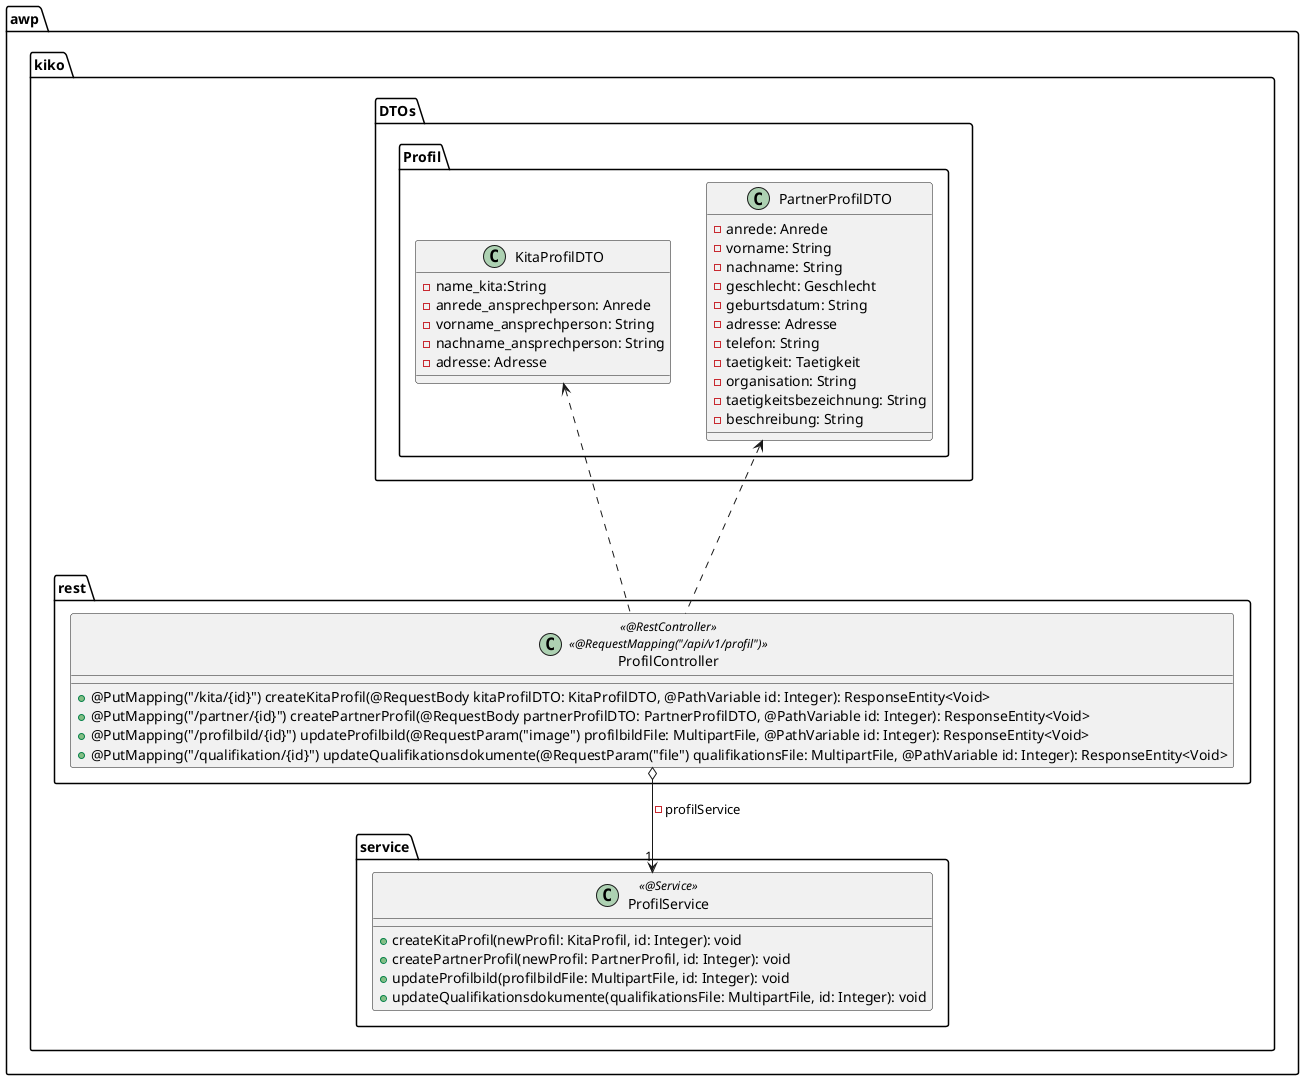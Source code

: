 @startuml ProfilController
package awp.kiko.rest {
    class ProfilController <<@RestController>> <<@RequestMapping("/api/v1/profil")>> {
        + @PutMapping("/kita/{id}") createKitaProfil(@RequestBody kitaProfilDTO: KitaProfilDTO, @PathVariable id: Integer): ResponseEntity<Void>
        + @PutMapping("/partner/{id}") createPartnerProfil(@RequestBody partnerProfilDTO: PartnerProfilDTO, @PathVariable id: Integer): ResponseEntity<Void>
        + @PutMapping("/profilbild/{id}") updateProfilbild(@RequestParam("image") profilbildFile: MultipartFile, @PathVariable id: Integer): ResponseEntity<Void>
        + @PutMapping("/qualifikation/{id}") updateQualifikationsdokumente(@RequestParam("file") qualifikationsFile: MultipartFile, @PathVariable id: Integer): ResponseEntity<Void>
    }
}

package awp.kiko.DTOs.Profil{
    class KitaProfilDTO {
        - name_kita:String
        - anrede_ansprechperson: Anrede
        - vorname_ansprechperson: String
        - nachname_ansprechperson: String
        - adresse: Adresse
    }

    class PartnerProfilDTO {
        - anrede: Anrede
        - vorname: String
        - nachname: String
        - geschlecht: Geschlecht
        - geburtsdatum: String
        - adresse: Adresse
        - telefon: String
        - taetigkeit: Taetigkeit
        - organisation: String
        - taetigkeitsbezeichnung: String
        - beschreibung: String
    }
}

package awp.kiko.service {
    class ProfilService <<@Service>> {
        + createKitaProfil(newProfil: KitaProfil, id: Integer): void
        + createPartnerProfil(newProfil: PartnerProfil, id: Integer): void
        + updateProfilbild(profilbildFile: MultipartFile, id: Integer): void
        + updateQualifikationsdokumente(qualifikationsFile: MultipartFile, id: Integer): void
    }
}

ProfilController o--> "1" ProfilService: -profilService
ProfilController ..up.> PartnerProfilDTO
ProfilController .up..> KitaProfilDTO

@enduml